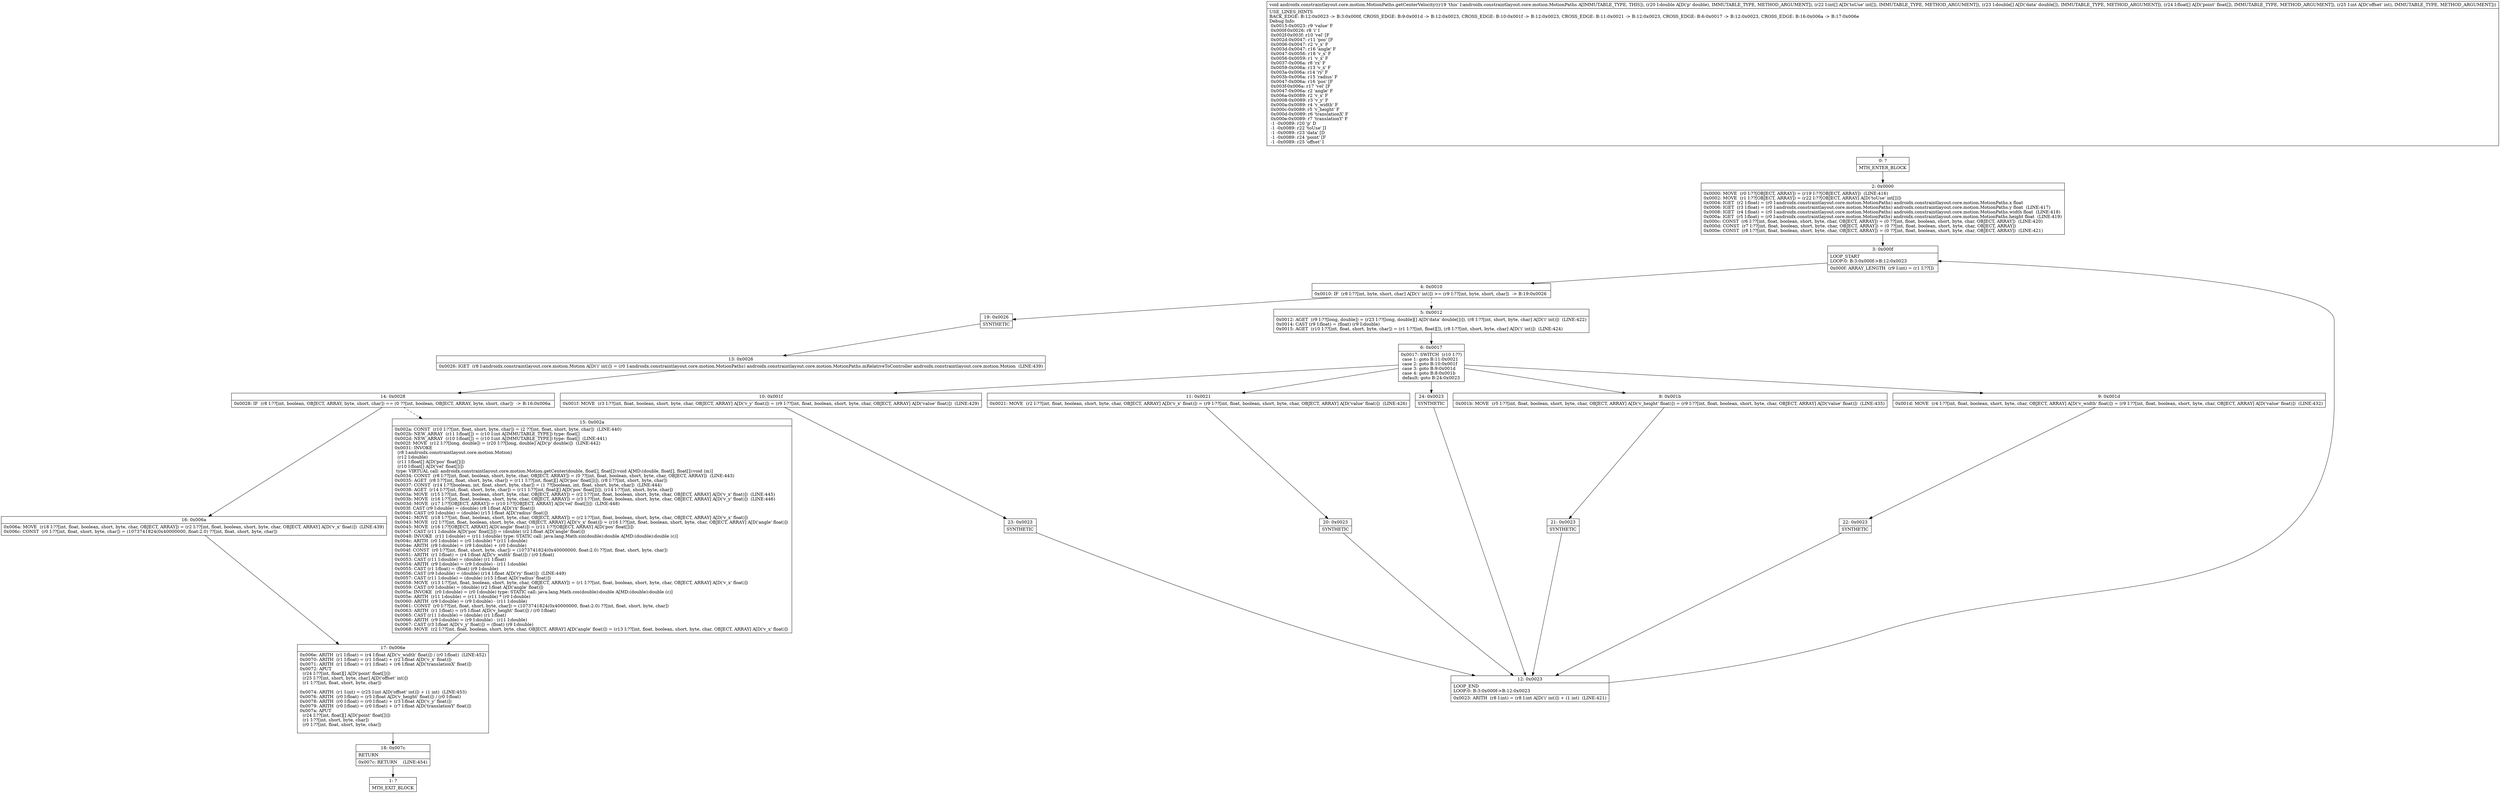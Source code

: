 digraph "CFG forandroidx.constraintlayout.core.motion.MotionPaths.getCenterVelocity(D[I[D[FI)V" {
Node_0 [shape=record,label="{0\:\ ?|MTH_ENTER_BLOCK\l}"];
Node_2 [shape=record,label="{2\:\ 0x0000|0x0000: MOVE  (r0 I:??[OBJECT, ARRAY]) = (r19 I:??[OBJECT, ARRAY])  (LINE:416)\l0x0002: MOVE  (r1 I:??[OBJECT, ARRAY]) = (r22 I:??[OBJECT, ARRAY] A[D('toUse' int[])]) \l0x0004: IGET  (r2 I:float) = (r0 I:androidx.constraintlayout.core.motion.MotionPaths) androidx.constraintlayout.core.motion.MotionPaths.x float \l0x0006: IGET  (r3 I:float) = (r0 I:androidx.constraintlayout.core.motion.MotionPaths) androidx.constraintlayout.core.motion.MotionPaths.y float  (LINE:417)\l0x0008: IGET  (r4 I:float) = (r0 I:androidx.constraintlayout.core.motion.MotionPaths) androidx.constraintlayout.core.motion.MotionPaths.width float  (LINE:418)\l0x000a: IGET  (r5 I:float) = (r0 I:androidx.constraintlayout.core.motion.MotionPaths) androidx.constraintlayout.core.motion.MotionPaths.height float  (LINE:419)\l0x000c: CONST  (r6 I:??[int, float, boolean, short, byte, char, OBJECT, ARRAY]) = (0 ??[int, float, boolean, short, byte, char, OBJECT, ARRAY])  (LINE:420)\l0x000d: CONST  (r7 I:??[int, float, boolean, short, byte, char, OBJECT, ARRAY]) = (0 ??[int, float, boolean, short, byte, char, OBJECT, ARRAY]) \l0x000e: CONST  (r8 I:??[int, float, boolean, short, byte, char, OBJECT, ARRAY]) = (0 ??[int, float, boolean, short, byte, char, OBJECT, ARRAY])  (LINE:421)\l}"];
Node_3 [shape=record,label="{3\:\ 0x000f|LOOP_START\lLOOP:0: B:3:0x000f\-\>B:12:0x0023\l|0x000f: ARRAY_LENGTH  (r9 I:int) = (r1 I:??[]) \l}"];
Node_4 [shape=record,label="{4\:\ 0x0010|0x0010: IF  (r8 I:??[int, byte, short, char] A[D('i' int)]) \>= (r9 I:??[int, byte, short, char])  \-\> B:19:0x0026 \l}"];
Node_5 [shape=record,label="{5\:\ 0x0012|0x0012: AGET  (r9 I:??[long, double]) = (r23 I:??[long, double][] A[D('data' double[])]), (r8 I:??[int, short, byte, char] A[D('i' int)])  (LINE:422)\l0x0014: CAST (r9 I:float) = (float) (r9 I:double) \l0x0015: AGET  (r10 I:??[int, float, short, byte, char]) = (r1 I:??[int, float][]), (r8 I:??[int, short, byte, char] A[D('i' int)])  (LINE:424)\l}"];
Node_6 [shape=record,label="{6\:\ 0x0017|0x0017: SWITCH  (r10 I:??)\l case 1: goto B:11:0x0021\l case 2: goto B:10:0x001f\l case 3: goto B:9:0x001d\l case 4: goto B:8:0x001b\l default: goto B:24:0x0023 \l}"];
Node_8 [shape=record,label="{8\:\ 0x001b|0x001b: MOVE  (r5 I:??[int, float, boolean, short, byte, char, OBJECT, ARRAY] A[D('v_height' float)]) = (r9 I:??[int, float, boolean, short, byte, char, OBJECT, ARRAY] A[D('value' float)])  (LINE:435)\l}"];
Node_21 [shape=record,label="{21\:\ 0x0023|SYNTHETIC\l}"];
Node_12 [shape=record,label="{12\:\ 0x0023|LOOP_END\lLOOP:0: B:3:0x000f\-\>B:12:0x0023\l|0x0023: ARITH  (r8 I:int) = (r8 I:int A[D('i' int)]) + (1 int)  (LINE:421)\l}"];
Node_9 [shape=record,label="{9\:\ 0x001d|0x001d: MOVE  (r4 I:??[int, float, boolean, short, byte, char, OBJECT, ARRAY] A[D('v_width' float)]) = (r9 I:??[int, float, boolean, short, byte, char, OBJECT, ARRAY] A[D('value' float)])  (LINE:432)\l}"];
Node_22 [shape=record,label="{22\:\ 0x0023|SYNTHETIC\l}"];
Node_10 [shape=record,label="{10\:\ 0x001f|0x001f: MOVE  (r3 I:??[int, float, boolean, short, byte, char, OBJECT, ARRAY] A[D('v_y' float)]) = (r9 I:??[int, float, boolean, short, byte, char, OBJECT, ARRAY] A[D('value' float)])  (LINE:429)\l}"];
Node_23 [shape=record,label="{23\:\ 0x0023|SYNTHETIC\l}"];
Node_11 [shape=record,label="{11\:\ 0x0021|0x0021: MOVE  (r2 I:??[int, float, boolean, short, byte, char, OBJECT, ARRAY] A[D('v_x' float)]) = (r9 I:??[int, float, boolean, short, byte, char, OBJECT, ARRAY] A[D('value' float)])  (LINE:426)\l}"];
Node_20 [shape=record,label="{20\:\ 0x0023|SYNTHETIC\l}"];
Node_24 [shape=record,label="{24\:\ 0x0023|SYNTHETIC\l}"];
Node_19 [shape=record,label="{19\:\ 0x0026|SYNTHETIC\l}"];
Node_13 [shape=record,label="{13\:\ 0x0026|0x0026: IGET  (r8 I:androidx.constraintlayout.core.motion.Motion A[D('i' int)]) = (r0 I:androidx.constraintlayout.core.motion.MotionPaths) androidx.constraintlayout.core.motion.MotionPaths.mRelativeToController androidx.constraintlayout.core.motion.Motion  (LINE:439)\l}"];
Node_14 [shape=record,label="{14\:\ 0x0028|0x0028: IF  (r8 I:??[int, boolean, OBJECT, ARRAY, byte, short, char]) == (0 ??[int, boolean, OBJECT, ARRAY, byte, short, char])  \-\> B:16:0x006a \l}"];
Node_15 [shape=record,label="{15\:\ 0x002a|0x002a: CONST  (r10 I:??[int, float, short, byte, char]) = (2 ??[int, float, short, byte, char])  (LINE:440)\l0x002b: NEW_ARRAY  (r11 I:float[]) = (r10 I:int A[IMMUTABLE_TYPE]) type: float[] \l0x002d: NEW_ARRAY  (r10 I:float[]) = (r10 I:int A[IMMUTABLE_TYPE]) type: float[]  (LINE:441)\l0x002f: MOVE  (r12 I:??[long, double]) = (r20 I:??[long, double] A[D('p' double)])  (LINE:442)\l0x0031: INVOKE  \l  (r8 I:androidx.constraintlayout.core.motion.Motion)\l  (r12 I:double)\l  (r11 I:float[] A[D('pos' float[])])\l  (r10 I:float[] A[D('vel' float[])])\l type: VIRTUAL call: androidx.constraintlayout.core.motion.Motion.getCenter(double, float[], float[]):void A[MD:(double, float[], float[]):void (m)]\l0x0034: CONST  (r8 I:??[int, float, boolean, short, byte, char, OBJECT, ARRAY]) = (0 ??[int, float, boolean, short, byte, char, OBJECT, ARRAY])  (LINE:443)\l0x0035: AGET  (r8 I:??[int, float, short, byte, char]) = (r11 I:??[int, float][] A[D('pos' float[])]), (r8 I:??[int, short, byte, char]) \l0x0037: CONST  (r14 I:??[boolean, int, float, short, byte, char]) = (1 ??[boolean, int, float, short, byte, char])  (LINE:444)\l0x0038: AGET  (r14 I:??[int, float, short, byte, char]) = (r11 I:??[int, float][] A[D('pos' float[])]), (r14 I:??[int, short, byte, char]) \l0x003a: MOVE  (r15 I:??[int, float, boolean, short, byte, char, OBJECT, ARRAY]) = (r2 I:??[int, float, boolean, short, byte, char, OBJECT, ARRAY] A[D('v_x' float)])  (LINE:445)\l0x003b: MOVE  (r16 I:??[int, float, boolean, short, byte, char, OBJECT, ARRAY]) = (r3 I:??[int, float, boolean, short, byte, char, OBJECT, ARRAY] A[D('v_y' float)])  (LINE:446)\l0x003d: MOVE  (r17 I:??[OBJECT, ARRAY]) = (r10 I:??[OBJECT, ARRAY] A[D('vel' float[])])  (LINE:448)\l0x003f: CAST (r9 I:double) = (double) (r8 I:float A[D('rx' float)]) \l0x0040: CAST (r0 I:double) = (double) (r15 I:float A[D('radius' float)]) \l0x0041: MOVE  (r18 I:??[int, float, boolean, short, byte, char, OBJECT, ARRAY]) = (r2 I:??[int, float, boolean, short, byte, char, OBJECT, ARRAY] A[D('v_x' float)]) \l0x0043: MOVE  (r2 I:??[int, float, boolean, short, byte, char, OBJECT, ARRAY] A[D('v_x' float)]) = (r16 I:??[int, float, boolean, short, byte, char, OBJECT, ARRAY] A[D('angle' float)]) \l0x0045: MOVE  (r16 I:??[OBJECT, ARRAY] A[D('angle' float)]) = (r11 I:??[OBJECT, ARRAY] A[D('pos' float[])]) \l0x0047: CAST (r11 I:double A[D('pos' float[])]) = (double) (r2 I:float A[D('angle' float)]) \l0x0048: INVOKE  (r11 I:double) = (r11 I:double) type: STATIC call: java.lang.Math.sin(double):double A[MD:(double):double (c)]\l0x004c: ARITH  (r0 I:double) = (r0 I:double) * (r11 I:double) \l0x004e: ARITH  (r9 I:double) = (r9 I:double) + (r0 I:double) \l0x004f: CONST  (r0 I:??[int, float, short, byte, char]) = (1073741824(0x40000000, float:2.0) ??[int, float, short, byte, char]) \l0x0051: ARITH  (r1 I:float) = (r4 I:float A[D('v_width' float)]) \/ (r0 I:float) \l0x0053: CAST (r11 I:double) = (double) (r1 I:float) \l0x0054: ARITH  (r9 I:double) = (r9 I:double) \- (r11 I:double) \l0x0055: CAST (r1 I:float) = (float) (r9 I:double) \l0x0056: CAST (r9 I:double) = (double) (r14 I:float A[D('ry' float)])  (LINE:449)\l0x0057: CAST (r11 I:double) = (double) (r15 I:float A[D('radius' float)]) \l0x0058: MOVE  (r13 I:??[int, float, boolean, short, byte, char, OBJECT, ARRAY]) = (r1 I:??[int, float, boolean, short, byte, char, OBJECT, ARRAY] A[D('v_x' float)]) \l0x0059: CAST (r0 I:double) = (double) (r2 I:float A[D('angle' float)]) \l0x005a: INVOKE  (r0 I:double) = (r0 I:double) type: STATIC call: java.lang.Math.cos(double):double A[MD:(double):double (c)]\l0x005e: ARITH  (r11 I:double) = (r11 I:double) * (r0 I:double) \l0x0060: ARITH  (r9 I:double) = (r9 I:double) \- (r11 I:double) \l0x0061: CONST  (r0 I:??[int, float, short, byte, char]) = (1073741824(0x40000000, float:2.0) ??[int, float, short, byte, char]) \l0x0063: ARITH  (r1 I:float) = (r5 I:float A[D('v_height' float)]) \/ (r0 I:float) \l0x0065: CAST (r11 I:double) = (double) (r1 I:float) \l0x0066: ARITH  (r9 I:double) = (r9 I:double) \- (r11 I:double) \l0x0067: CAST (r3 I:float A[D('v_y' float)]) = (float) (r9 I:double) \l0x0068: MOVE  (r2 I:??[int, float, boolean, short, byte, char, OBJECT, ARRAY] A[D('angle' float)]) = (r13 I:??[int, float, boolean, short, byte, char, OBJECT, ARRAY] A[D('v_x' float)]) \l}"];
Node_17 [shape=record,label="{17\:\ 0x006e|0x006e: ARITH  (r1 I:float) = (r4 I:float A[D('v_width' float)]) \/ (r0 I:float)  (LINE:452)\l0x0070: ARITH  (r1 I:float) = (r1 I:float) + (r2 I:float A[D('v_x' float)]) \l0x0071: ARITH  (r1 I:float) = (r1 I:float) + (r6 I:float A[D('translationX' float)]) \l0x0072: APUT  \l  (r24 I:??[int, float][] A[D('point' float[])])\l  (r25 I:??[int, short, byte, char] A[D('offset' int)])\l  (r1 I:??[int, float, short, byte, char])\l \l0x0074: ARITH  (r1 I:int) = (r25 I:int A[D('offset' int)]) + (1 int)  (LINE:453)\l0x0076: ARITH  (r0 I:float) = (r5 I:float A[D('v_height' float)]) \/ (r0 I:float) \l0x0078: ARITH  (r0 I:float) = (r0 I:float) + (r3 I:float A[D('v_y' float)]) \l0x0079: ARITH  (r0 I:float) = (r0 I:float) + (r7 I:float A[D('translationY' float)]) \l0x007a: APUT  \l  (r24 I:??[int, float][] A[D('point' float[])])\l  (r1 I:??[int, short, byte, char])\l  (r0 I:??[int, float, short, byte, char])\l \l}"];
Node_18 [shape=record,label="{18\:\ 0x007c|RETURN\l|0x007c: RETURN    (LINE:454)\l}"];
Node_1 [shape=record,label="{1\:\ ?|MTH_EXIT_BLOCK\l}"];
Node_16 [shape=record,label="{16\:\ 0x006a|0x006a: MOVE  (r18 I:??[int, float, boolean, short, byte, char, OBJECT, ARRAY]) = (r2 I:??[int, float, boolean, short, byte, char, OBJECT, ARRAY] A[D('v_x' float)])  (LINE:439)\l0x006c: CONST  (r0 I:??[int, float, short, byte, char]) = (1073741824(0x40000000, float:2.0) ??[int, float, short, byte, char]) \l}"];
MethodNode[shape=record,label="{void androidx.constraintlayout.core.motion.MotionPaths.getCenterVelocity((r19 'this' I:androidx.constraintlayout.core.motion.MotionPaths A[IMMUTABLE_TYPE, THIS]), (r20 I:double A[D('p' double), IMMUTABLE_TYPE, METHOD_ARGUMENT]), (r22 I:int[] A[D('toUse' int[]), IMMUTABLE_TYPE, METHOD_ARGUMENT]), (r23 I:double[] A[D('data' double[]), IMMUTABLE_TYPE, METHOD_ARGUMENT]), (r24 I:float[] A[D('point' float[]), IMMUTABLE_TYPE, METHOD_ARGUMENT]), (r25 I:int A[D('offset' int), IMMUTABLE_TYPE, METHOD_ARGUMENT]))  | USE_LINES_HINTS\lBACK_EDGE: B:12:0x0023 \-\> B:3:0x000f, CROSS_EDGE: B:9:0x001d \-\> B:12:0x0023, CROSS_EDGE: B:10:0x001f \-\> B:12:0x0023, CROSS_EDGE: B:11:0x0021 \-\> B:12:0x0023, CROSS_EDGE: B:6:0x0017 \-\> B:12:0x0023, CROSS_EDGE: B:16:0x006a \-\> B:17:0x006e\lDebug Info:\l  0x0015\-0x0023: r9 'value' F\l  0x000f\-0x0026: r8 'i' I\l  0x002f\-0x003f: r10 'vel' [F\l  0x002d\-0x0047: r11 'pos' [F\l  0x0006\-0x0047: r2 'v_x' F\l  0x003d\-0x0047: r16 'angle' F\l  0x0047\-0x0056: r18 'v_x' F\l  0x0056\-0x0059: r1 'v_x' F\l  0x0037\-0x006a: r8 'rx' F\l  0x0059\-0x006a: r13 'v_x' F\l  0x003a\-0x006a: r14 'ry' F\l  0x003b\-0x006a: r15 'radius' F\l  0x0047\-0x006a: r16 'pos' [F\l  0x003f\-0x006a: r17 'vel' [F\l  0x0047\-0x006a: r2 'angle' F\l  0x006a\-0x0089: r2 'v_x' F\l  0x0008\-0x0089: r3 'v_y' F\l  0x000a\-0x0089: r4 'v_width' F\l  0x000c\-0x0089: r5 'v_height' F\l  0x000d\-0x0089: r6 'translationX' F\l  0x000e\-0x0089: r7 'translationY' F\l  \-1 \-0x0089: r20 'p' D\l  \-1 \-0x0089: r22 'toUse' [I\l  \-1 \-0x0089: r23 'data' [D\l  \-1 \-0x0089: r24 'point' [F\l  \-1 \-0x0089: r25 'offset' I\l}"];
MethodNode -> Node_0;Node_0 -> Node_2;
Node_2 -> Node_3;
Node_3 -> Node_4;
Node_4 -> Node_5[style=dashed];
Node_4 -> Node_19;
Node_5 -> Node_6;
Node_6 -> Node_8;
Node_6 -> Node_9;
Node_6 -> Node_10;
Node_6 -> Node_11;
Node_6 -> Node_24;
Node_8 -> Node_21;
Node_21 -> Node_12;
Node_12 -> Node_3;
Node_9 -> Node_22;
Node_22 -> Node_12;
Node_10 -> Node_23;
Node_23 -> Node_12;
Node_11 -> Node_20;
Node_20 -> Node_12;
Node_24 -> Node_12;
Node_19 -> Node_13;
Node_13 -> Node_14;
Node_14 -> Node_15[style=dashed];
Node_14 -> Node_16;
Node_15 -> Node_17;
Node_17 -> Node_18;
Node_18 -> Node_1;
Node_16 -> Node_17;
}

